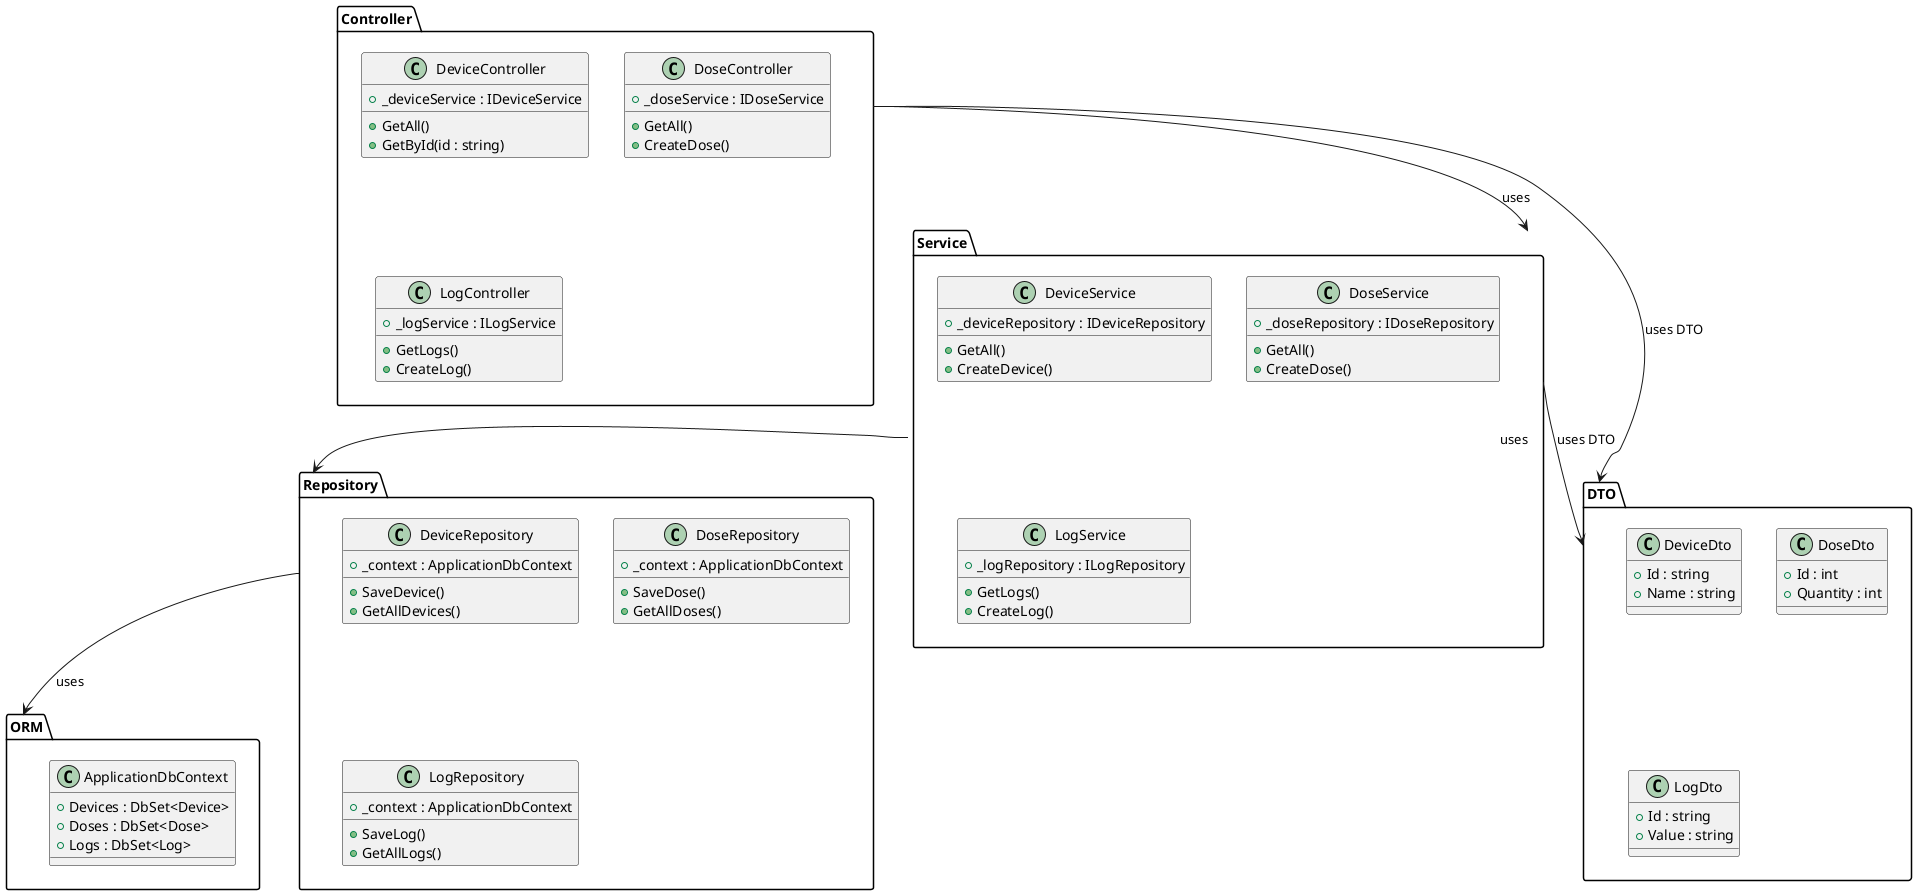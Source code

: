 @startuml

package Controller {
    class DeviceController {
        +_deviceService : IDeviceService
        +GetAll()
        +GetById(id : string)
    }
    class DoseController {
        +_doseService : IDoseService
        +GetAll()
        +CreateDose()
    }
    class LogController {
        +_logService : ILogService
        +GetLogs()
        +CreateLog()
    }
}

package Service {
    class DeviceService {
        +_deviceRepository : IDeviceRepository
        +GetAll()
        +CreateDevice()
    }
    class DoseService {
        +_doseRepository : IDoseRepository
        +GetAll()
        +CreateDose()
    }
    class LogService {
        +_logRepository : ILogRepository
        +GetLogs()
        +CreateLog()
    }
}

package Repository {
    class DeviceRepository {
        +_context : ApplicationDbContext
        +SaveDevice()
        +GetAllDevices()
    }
    class DoseRepository {
        +_context : ApplicationDbContext
        +SaveDose()
        +GetAllDoses()
    }
    class LogRepository {
        +_context : ApplicationDbContext
        +SaveLog()
        +GetAllLogs()
    }
}

package DTO {
    class DeviceDto {
        +Id : string
        +Name : string
    }
    class DoseDto {
        +Id : int
        +Quantity : int
    }
    class LogDto {
        +Id : string
        +Value : string
    }
}

package ORM {
    class ApplicationDbContext {
        +Devices : DbSet<Device>
        +Doses : DbSet<Dose>
        +Logs : DbSet<Log>
    }
}

' Define relationships between packages
Controller --> Service : "uses"
Service --> Repository : "uses"
Repository --> ORM : "uses"
Controller --> DTO : "uses DTO"
Service --> DTO : "uses DTO"

@enduml
